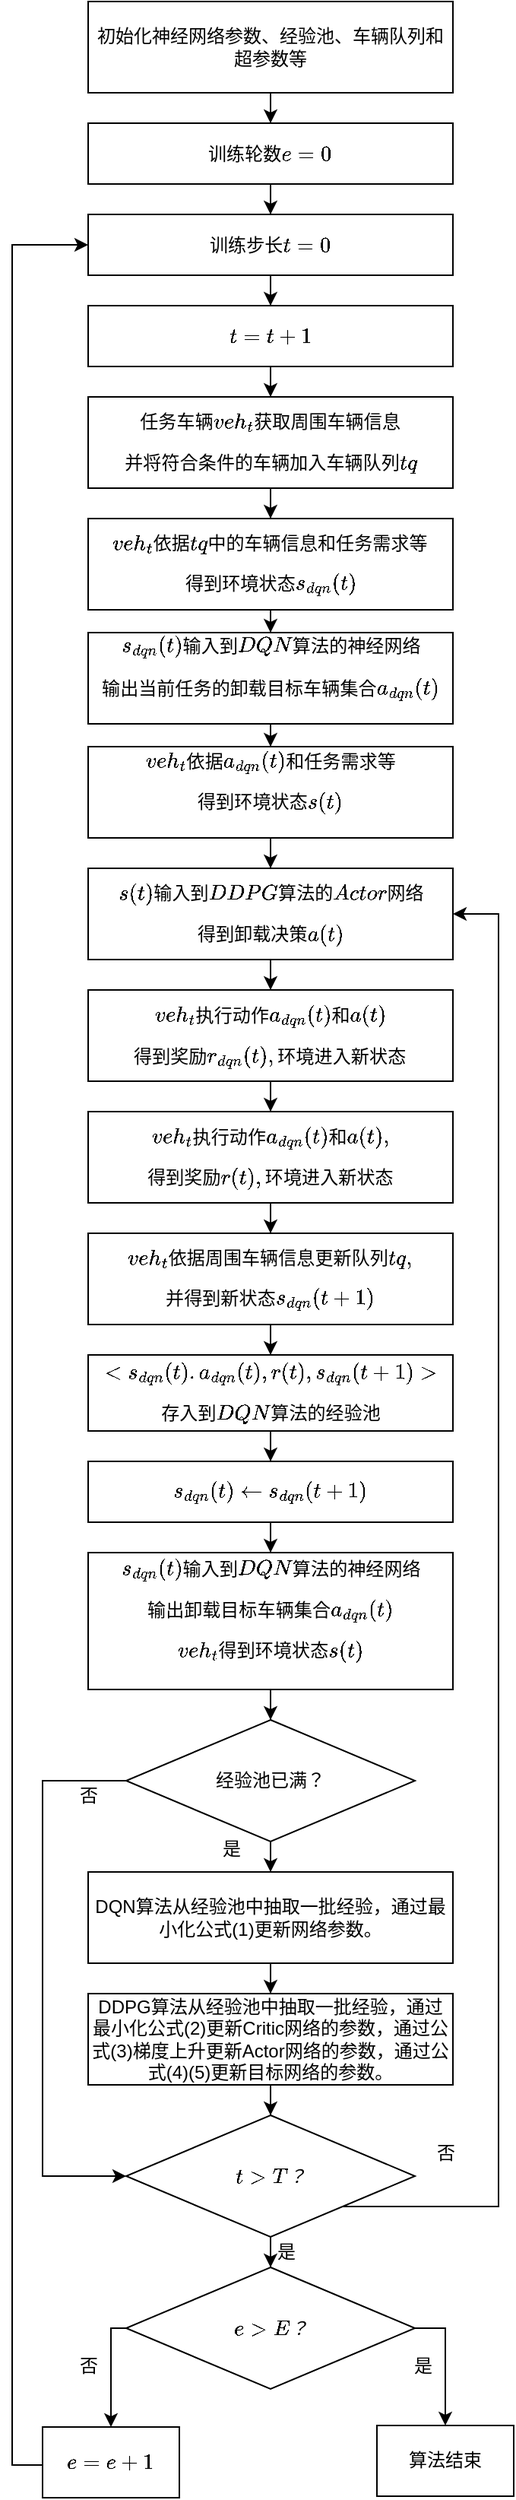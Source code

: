 <mxfile version="21.1.1" type="github">
  <diagram name="第 1 页" id="EVr2FbUu_5whW3HEHd_x">
    <mxGraphModel dx="1434" dy="774" grid="1" gridSize="10" guides="1" tooltips="1" connect="1" arrows="1" fold="1" page="1" pageScale="1" pageWidth="827" pageHeight="1169" math="1" shadow="0">
      <root>
        <mxCell id="0" />
        <mxCell id="1" parent="0" />
        <mxCell id="bQ_3Dq-dYB9fH8gbYfWu-5" value="" style="edgeStyle=orthogonalEdgeStyle;rounded=0;orthogonalLoop=1;jettySize=auto;html=1;" parent="1" source="bQ_3Dq-dYB9fH8gbYfWu-1" target="bQ_3Dq-dYB9fH8gbYfWu-4" edge="1">
          <mxGeometry relative="1" as="geometry" />
        </mxCell>
        <mxCell id="bQ_3Dq-dYB9fH8gbYfWu-1" value="&lt;font style=&quot;font-size: 12px;&quot;&gt;初始化神经网络参数、经验池、车辆队列和超参数等&lt;/font&gt;" style="rounded=0;whiteSpace=wrap;html=1;" parent="1" vertex="1">
          <mxGeometry x="320" y="120" width="240" height="60" as="geometry" />
        </mxCell>
        <mxCell id="bQ_3Dq-dYB9fH8gbYfWu-7" value="" style="edgeStyle=orthogonalEdgeStyle;rounded=0;orthogonalLoop=1;jettySize=auto;html=1;" parent="1" source="bQ_3Dq-dYB9fH8gbYfWu-4" target="bQ_3Dq-dYB9fH8gbYfWu-6" edge="1">
          <mxGeometry relative="1" as="geometry" />
        </mxCell>
        <mxCell id="bQ_3Dq-dYB9fH8gbYfWu-4" value="$$训练轮数e=0$$" style="rounded=0;whiteSpace=wrap;html=1;" parent="1" vertex="1">
          <mxGeometry x="320" y="200" width="240" height="40" as="geometry" />
        </mxCell>
        <mxCell id="bQ_3Dq-dYB9fH8gbYfWu-9" value="" style="edgeStyle=orthogonalEdgeStyle;rounded=0;orthogonalLoop=1;jettySize=auto;html=1;" parent="1" source="bQ_3Dq-dYB9fH8gbYfWu-6" target="bQ_3Dq-dYB9fH8gbYfWu-8" edge="1">
          <mxGeometry relative="1" as="geometry" />
        </mxCell>
        <mxCell id="bQ_3Dq-dYB9fH8gbYfWu-6" value="$$训练步长t=0$$" style="rounded=0;whiteSpace=wrap;html=1;" parent="1" vertex="1">
          <mxGeometry x="320" y="260" width="240" height="40" as="geometry" />
        </mxCell>
        <mxCell id="bQ_3Dq-dYB9fH8gbYfWu-11" value="" style="edgeStyle=orthogonalEdgeStyle;rounded=0;orthogonalLoop=1;jettySize=auto;html=1;" parent="1" source="bQ_3Dq-dYB9fH8gbYfWu-8" target="bQ_3Dq-dYB9fH8gbYfWu-10" edge="1">
          <mxGeometry relative="1" as="geometry" />
        </mxCell>
        <mxCell id="bQ_3Dq-dYB9fH8gbYfWu-8" value="$$t=t+1$$" style="rounded=0;whiteSpace=wrap;html=1;" parent="1" vertex="1">
          <mxGeometry x="320" y="320" width="240" height="40" as="geometry" />
        </mxCell>
        <mxCell id="bQ_3Dq-dYB9fH8gbYfWu-13" value="" style="edgeStyle=orthogonalEdgeStyle;rounded=0;orthogonalLoop=1;jettySize=auto;html=1;" parent="1" source="bQ_3Dq-dYB9fH8gbYfWu-10" target="bQ_3Dq-dYB9fH8gbYfWu-12" edge="1">
          <mxGeometry relative="1" as="geometry" />
        </mxCell>
        <mxCell id="bQ_3Dq-dYB9fH8gbYfWu-10" value="&lt;div&gt;$$任务车辆veh_t获取周围车辆信息$$&lt;/div&gt;&lt;div&gt;$$并将符合条件的车辆加入车辆队列tq$$&lt;/div&gt;" style="rounded=0;whiteSpace=wrap;html=1;" parent="1" vertex="1">
          <mxGeometry x="320" y="380" width="240" height="60" as="geometry" />
        </mxCell>
        <mxCell id="bQ_3Dq-dYB9fH8gbYfWu-15" value="" style="edgeStyle=orthogonalEdgeStyle;rounded=0;orthogonalLoop=1;jettySize=auto;html=1;" parent="1" source="bQ_3Dq-dYB9fH8gbYfWu-12" target="bQ_3Dq-dYB9fH8gbYfWu-14" edge="1">
          <mxGeometry relative="1" as="geometry" />
        </mxCell>
        <mxCell id="bQ_3Dq-dYB9fH8gbYfWu-12" value="&lt;div&gt;$$veh_t依据tq中的车辆信息和任务需求等$$&lt;/div&gt;&lt;div&gt;$$得到环境状态s_{dqn}(t)$$&lt;/div&gt;" style="rounded=0;whiteSpace=wrap;html=1;" parent="1" vertex="1">
          <mxGeometry x="320" y="460" width="240" height="60" as="geometry" />
        </mxCell>
        <mxCell id="bQ_3Dq-dYB9fH8gbYfWu-17" value="" style="edgeStyle=orthogonalEdgeStyle;rounded=0;orthogonalLoop=1;jettySize=auto;html=1;" parent="1" source="bQ_3Dq-dYB9fH8gbYfWu-14" target="bQ_3Dq-dYB9fH8gbYfWu-16" edge="1">
          <mxGeometry relative="1" as="geometry" />
        </mxCell>
        <mxCell id="bQ_3Dq-dYB9fH8gbYfWu-14" value="&lt;div&gt;$$s_{dqn}(t)输入到DQN算法的神经网络$$&lt;/div&gt;&lt;div&gt;$$输出当前任务的卸载目标车辆集合a_{dqn}(t)$$&lt;br&gt;&lt;/div&gt;" style="rounded=0;whiteSpace=wrap;html=1;" parent="1" vertex="1">
          <mxGeometry x="320" y="535" width="240" height="60" as="geometry" />
        </mxCell>
        <mxCell id="bQ_3Dq-dYB9fH8gbYfWu-19" value="" style="edgeStyle=orthogonalEdgeStyle;rounded=0;orthogonalLoop=1;jettySize=auto;html=1;" parent="1" source="bQ_3Dq-dYB9fH8gbYfWu-16" target="bQ_3Dq-dYB9fH8gbYfWu-18" edge="1">
          <mxGeometry relative="1" as="geometry" />
        </mxCell>
        <mxCell id="bQ_3Dq-dYB9fH8gbYfWu-16" value="&lt;div&gt;$$veh_t依据a_{dqn}(t)和任务需求等$$&lt;/div&gt;&lt;div&gt;$$得到环境状态s(t)$$&lt;br&gt;&lt;/div&gt;" style="rounded=0;whiteSpace=wrap;html=1;" parent="1" vertex="1">
          <mxGeometry x="320" y="610" width="240" height="60" as="geometry" />
        </mxCell>
        <mxCell id="bQ_3Dq-dYB9fH8gbYfWu-21" value="" style="edgeStyle=orthogonalEdgeStyle;rounded=0;orthogonalLoop=1;jettySize=auto;html=1;" parent="1" source="bQ_3Dq-dYB9fH8gbYfWu-18" target="bQ_3Dq-dYB9fH8gbYfWu-20" edge="1">
          <mxGeometry relative="1" as="geometry" />
        </mxCell>
        <mxCell id="bQ_3Dq-dYB9fH8gbYfWu-18" value="&lt;div&gt;&lt;br&gt;&lt;/div&gt;&lt;div&gt;$$s(t)输入到DDPG算法的Actor网络$$&lt;/div&gt;&lt;div&gt;$$得到卸载决策a(t)$$&lt;br&gt;&lt;/div&gt;" style="rounded=0;whiteSpace=wrap;html=1;" parent="1" vertex="1">
          <mxGeometry x="320" y="690" width="240" height="60" as="geometry" />
        </mxCell>
        <mxCell id="bQ_3Dq-dYB9fH8gbYfWu-23" value="" style="edgeStyle=orthogonalEdgeStyle;rounded=0;orthogonalLoop=1;jettySize=auto;html=1;" parent="1" source="bQ_3Dq-dYB9fH8gbYfWu-20" target="bQ_3Dq-dYB9fH8gbYfWu-22" edge="1">
          <mxGeometry relative="1" as="geometry" />
        </mxCell>
        <mxCell id="bQ_3Dq-dYB9fH8gbYfWu-20" value="&lt;div&gt;&lt;br&gt;&lt;/div&gt;&lt;div&gt;$$veh_t执行动作a_{dqn}(t)和a(t)$$&lt;/div&gt;&lt;div&gt;$$得到奖励r_{dqn}(t),环境进入新状态$$&lt;br&gt;&lt;/div&gt;" style="rounded=0;whiteSpace=wrap;html=1;" parent="1" vertex="1">
          <mxGeometry x="320" y="770" width="240" height="60" as="geometry" />
        </mxCell>
        <mxCell id="bQ_3Dq-dYB9fH8gbYfWu-25" value="" style="edgeStyle=orthogonalEdgeStyle;rounded=0;orthogonalLoop=1;jettySize=auto;html=1;" parent="1" source="bQ_3Dq-dYB9fH8gbYfWu-22" target="bQ_3Dq-dYB9fH8gbYfWu-24" edge="1">
          <mxGeometry relative="1" as="geometry" />
        </mxCell>
        <mxCell id="bQ_3Dq-dYB9fH8gbYfWu-22" value="&lt;div&gt;&lt;br&gt;&lt;/div&gt;&lt;div&gt;$$veh_t执行动作a_{dqn}(t)和a(t),$$&lt;/div&gt;&lt;div&gt;$$得到奖励r(t),环境进入新状态$$&lt;br&gt;&lt;/div&gt;" style="rounded=0;whiteSpace=wrap;html=1;" parent="1" vertex="1">
          <mxGeometry x="320" y="850" width="240" height="60" as="geometry" />
        </mxCell>
        <mxCell id="bQ_3Dq-dYB9fH8gbYfWu-31" value="" style="edgeStyle=orthogonalEdgeStyle;rounded=0;orthogonalLoop=1;jettySize=auto;html=1;" parent="1" source="bQ_3Dq-dYB9fH8gbYfWu-24" target="bQ_3Dq-dYB9fH8gbYfWu-30" edge="1">
          <mxGeometry relative="1" as="geometry" />
        </mxCell>
        <mxCell id="bQ_3Dq-dYB9fH8gbYfWu-24" value="&lt;div&gt;&lt;br&gt;&lt;/div&gt;&lt;div&gt;$$veh_t依据周围车辆信息更新队列tq,$$&lt;/div&gt;&lt;div&gt;$$并得到新状态s_{dqn}(t+1)$$&lt;br&gt;&lt;/div&gt;" style="rounded=0;whiteSpace=wrap;html=1;" parent="1" vertex="1">
          <mxGeometry x="320" y="930" width="240" height="60" as="geometry" />
        </mxCell>
        <mxCell id="bQ_3Dq-dYB9fH8gbYfWu-46" value="" style="edgeStyle=orthogonalEdgeStyle;rounded=0;orthogonalLoop=1;jettySize=auto;html=1;" parent="1" source="bQ_3Dq-dYB9fH8gbYfWu-27" target="bQ_3Dq-dYB9fH8gbYfWu-36" edge="1">
          <mxGeometry relative="1" as="geometry" />
        </mxCell>
        <mxCell id="bQ_3Dq-dYB9fH8gbYfWu-27" value="&lt;br&gt;&lt;div&gt;$$s_{dqn}(t) \leftarrow s_{dqn}(t+1)$$&lt;br&gt;&lt;/div&gt;" style="rounded=0;whiteSpace=wrap;html=1;" parent="1" vertex="1">
          <mxGeometry x="320" y="1080" width="240" height="40" as="geometry" />
        </mxCell>
        <mxCell id="bQ_3Dq-dYB9fH8gbYfWu-32" value="" style="edgeStyle=orthogonalEdgeStyle;rounded=0;orthogonalLoop=1;jettySize=auto;html=1;" parent="1" source="bQ_3Dq-dYB9fH8gbYfWu-30" target="bQ_3Dq-dYB9fH8gbYfWu-27" edge="1">
          <mxGeometry relative="1" as="geometry" />
        </mxCell>
        <mxCell id="bQ_3Dq-dYB9fH8gbYfWu-30" value="&lt;div&gt;&lt;br&gt;&lt;/div&gt;&lt;div&gt;$$&amp;lt;s_{dqn}(t).a_{dqn}(t),r(t),s_{dqn}(t+1)&amp;gt;$$&lt;/div&gt;&lt;div&gt;$$存入到DQN算法的经验池$$&lt;/div&gt;&lt;div&gt;&lt;br&gt;&lt;/div&gt;" style="rounded=0;whiteSpace=wrap;html=1;" parent="1" vertex="1">
          <mxGeometry x="320" y="1010" width="240" height="50" as="geometry" />
        </mxCell>
        <mxCell id="bQ_3Dq-dYB9fH8gbYfWu-42" value="" style="edgeStyle=orthogonalEdgeStyle;rounded=0;orthogonalLoop=1;jettySize=auto;html=1;" parent="1" source="bQ_3Dq-dYB9fH8gbYfWu-36" target="bQ_3Dq-dYB9fH8gbYfWu-41" edge="1">
          <mxGeometry relative="1" as="geometry" />
        </mxCell>
        <mxCell id="bQ_3Dq-dYB9fH8gbYfWu-36" value="&lt;div&gt;$$s_{dqn}(t)输入到DQN算法的神经网络$$&lt;/div&gt;&lt;div&gt;$$输出卸载目标车辆集合a_{dqn}(t)$$&lt;/div&gt;&lt;div&gt;$$veh_t得到环境状态s(t)$$&lt;br&gt;&lt;/div&gt;" style="rounded=0;whiteSpace=wrap;html=1;" parent="1" vertex="1">
          <mxGeometry x="320" y="1140" width="240" height="90" as="geometry" />
        </mxCell>
        <mxCell id="bQ_3Dq-dYB9fH8gbYfWu-44" value="" style="edgeStyle=orthogonalEdgeStyle;rounded=0;orthogonalLoop=1;jettySize=auto;html=1;" parent="1" source="bQ_3Dq-dYB9fH8gbYfWu-41" target="bQ_3Dq-dYB9fH8gbYfWu-43" edge="1">
          <mxGeometry relative="1" as="geometry" />
        </mxCell>
        <mxCell id="bQ_3Dq-dYB9fH8gbYfWu-53" style="edgeStyle=orthogonalEdgeStyle;rounded=0;orthogonalLoop=1;jettySize=auto;html=1;exitX=0;exitY=0.5;exitDx=0;exitDy=0;entryX=0;entryY=0.5;entryDx=0;entryDy=0;" parent="1" source="bQ_3Dq-dYB9fH8gbYfWu-41" target="bQ_3Dq-dYB9fH8gbYfWu-52" edge="1">
          <mxGeometry relative="1" as="geometry">
            <Array as="points">
              <mxPoint x="290" y="1290" />
              <mxPoint x="290" y="1550" />
            </Array>
          </mxGeometry>
        </mxCell>
        <mxCell id="bQ_3Dq-dYB9fH8gbYfWu-41" value="&lt;font face=&quot;宋体&quot;&gt;经验池已满&lt;/font&gt;？" style="rhombus;whiteSpace=wrap;html=1;" parent="1" vertex="1">
          <mxGeometry x="345" y="1250" width="190" height="80" as="geometry" />
        </mxCell>
        <mxCell id="bQ_3Dq-dYB9fH8gbYfWu-49" value="" style="edgeStyle=orthogonalEdgeStyle;rounded=0;orthogonalLoop=1;jettySize=auto;html=1;" parent="1" source="bQ_3Dq-dYB9fH8gbYfWu-43" target="bQ_3Dq-dYB9fH8gbYfWu-48" edge="1">
          <mxGeometry relative="1" as="geometry" />
        </mxCell>
        <mxCell id="bQ_3Dq-dYB9fH8gbYfWu-43" value="DQN算法从经验池中抽取一批经验，通过最小化公式(1)更新网络参数。" style="whiteSpace=wrap;html=1;" parent="1" vertex="1">
          <mxGeometry x="320" y="1350" width="240" height="60" as="geometry" />
        </mxCell>
        <mxCell id="bQ_3Dq-dYB9fH8gbYfWu-45" value="是" style="text;html=1;align=center;verticalAlign=middle;resizable=0;points=[];autosize=1;strokeColor=none;fillColor=none;" parent="1" vertex="1">
          <mxGeometry x="394" y="1320" width="40" height="30" as="geometry" />
        </mxCell>
        <mxCell id="bQ_3Dq-dYB9fH8gbYfWu-59" value="" style="edgeStyle=orthogonalEdgeStyle;rounded=0;orthogonalLoop=1;jettySize=auto;html=1;" parent="1" source="bQ_3Dq-dYB9fH8gbYfWu-48" target="bQ_3Dq-dYB9fH8gbYfWu-52" edge="1">
          <mxGeometry relative="1" as="geometry" />
        </mxCell>
        <mxCell id="bQ_3Dq-dYB9fH8gbYfWu-48" value="DDPG算法从经验池中抽取一批经验，通过最小化公式(2)更新Critic网络的参数，通过公式(3)梯度上升更新Actor网络的参数，通过公式(4)(5)更新目标网络的参数。" style="whiteSpace=wrap;html=1;" parent="1" vertex="1">
          <mxGeometry x="320" y="1430" width="240" height="60" as="geometry" />
        </mxCell>
        <mxCell id="bQ_3Dq-dYB9fH8gbYfWu-55" style="edgeStyle=orthogonalEdgeStyle;rounded=0;orthogonalLoop=1;jettySize=auto;html=1;entryX=1;entryY=0.5;entryDx=0;entryDy=0;" parent="1" source="bQ_3Dq-dYB9fH8gbYfWu-52" target="bQ_3Dq-dYB9fH8gbYfWu-18" edge="1">
          <mxGeometry relative="1" as="geometry">
            <Array as="points">
              <mxPoint x="590" y="1570" />
              <mxPoint x="590" y="720" />
            </Array>
          </mxGeometry>
        </mxCell>
        <mxCell id="bQ_3Dq-dYB9fH8gbYfWu-58" value="" style="edgeStyle=orthogonalEdgeStyle;rounded=0;orthogonalLoop=1;jettySize=auto;html=1;" parent="1" source="bQ_3Dq-dYB9fH8gbYfWu-52" target="bQ_3Dq-dYB9fH8gbYfWu-57" edge="1">
          <mxGeometry relative="1" as="geometry" />
        </mxCell>
        <mxCell id="bQ_3Dq-dYB9fH8gbYfWu-52" value="$$t&amp;gt;T？$$" style="rhombus;whiteSpace=wrap;html=1;" parent="1" vertex="1">
          <mxGeometry x="345" y="1510" width="190" height="80" as="geometry" />
        </mxCell>
        <mxCell id="bQ_3Dq-dYB9fH8gbYfWu-54" value="否" style="text;html=1;align=center;verticalAlign=middle;resizable=0;points=[];autosize=1;strokeColor=none;fillColor=none;" parent="1" vertex="1">
          <mxGeometry x="300" y="1285" width="40" height="30" as="geometry" />
        </mxCell>
        <mxCell id="bQ_3Dq-dYB9fH8gbYfWu-56" value="否" style="text;html=1;align=center;verticalAlign=middle;resizable=0;points=[];autosize=1;strokeColor=none;fillColor=none;" parent="1" vertex="1">
          <mxGeometry x="535" y="1520" width="40" height="30" as="geometry" />
        </mxCell>
        <mxCell id="Hhez9KuWtLr5yKd_W9tP-2" style="edgeStyle=orthogonalEdgeStyle;rounded=0;orthogonalLoop=1;jettySize=auto;html=1;entryX=0.5;entryY=0;entryDx=0;entryDy=0;" edge="1" parent="1" source="bQ_3Dq-dYB9fH8gbYfWu-57" target="bQ_3Dq-dYB9fH8gbYfWu-61">
          <mxGeometry relative="1" as="geometry">
            <Array as="points">
              <mxPoint x="335" y="1650" />
            </Array>
          </mxGeometry>
        </mxCell>
        <mxCell id="Hhez9KuWtLr5yKd_W9tP-6" style="edgeStyle=orthogonalEdgeStyle;rounded=0;orthogonalLoop=1;jettySize=auto;html=1;exitX=1;exitY=0.5;exitDx=0;exitDy=0;entryX=0.5;entryY=0;entryDx=0;entryDy=0;" edge="1" parent="1" source="bQ_3Dq-dYB9fH8gbYfWu-57" target="Hhez9KuWtLr5yKd_W9tP-3">
          <mxGeometry relative="1" as="geometry" />
        </mxCell>
        <mxCell id="bQ_3Dq-dYB9fH8gbYfWu-57" value="$$e&amp;gt;E？$$" style="rhombus;whiteSpace=wrap;html=1;" parent="1" vertex="1">
          <mxGeometry x="345" y="1610" width="190" height="80" as="geometry" />
        </mxCell>
        <mxCell id="bQ_3Dq-dYB9fH8gbYfWu-60" value="是" style="text;html=1;align=center;verticalAlign=middle;resizable=0;points=[];autosize=1;strokeColor=none;fillColor=none;" parent="1" vertex="1">
          <mxGeometry x="430" y="1585" width="40" height="30" as="geometry" />
        </mxCell>
        <mxCell id="bQ_3Dq-dYB9fH8gbYfWu-64" style="edgeStyle=orthogonalEdgeStyle;rounded=0;orthogonalLoop=1;jettySize=auto;html=1;" parent="1" source="bQ_3Dq-dYB9fH8gbYfWu-61" target="bQ_3Dq-dYB9fH8gbYfWu-6" edge="1">
          <mxGeometry relative="1" as="geometry">
            <Array as="points">
              <mxPoint x="270" y="1740" />
              <mxPoint x="270" y="280" />
            </Array>
          </mxGeometry>
        </mxCell>
        <mxCell id="bQ_3Dq-dYB9fH8gbYfWu-61" value="$$e=e+1$$" style="whiteSpace=wrap;html=1;" parent="1" vertex="1">
          <mxGeometry x="290" y="1715" width="90" height="46.5" as="geometry" />
        </mxCell>
        <mxCell id="bQ_3Dq-dYB9fH8gbYfWu-63" value="否" style="text;html=1;align=center;verticalAlign=middle;resizable=0;points=[];autosize=1;strokeColor=none;fillColor=none;" parent="1" vertex="1">
          <mxGeometry x="300" y="1660" width="40" height="30" as="geometry" />
        </mxCell>
        <mxCell id="bQ_3Dq-dYB9fH8gbYfWu-70" value="是" style="text;html=1;align=center;verticalAlign=middle;resizable=0;points=[];autosize=1;strokeColor=none;fillColor=none;" parent="1" vertex="1">
          <mxGeometry x="520" y="1660" width="40" height="30" as="geometry" />
        </mxCell>
        <mxCell id="Hhez9KuWtLr5yKd_W9tP-3" value="算法结束" style="whiteSpace=wrap;html=1;" vertex="1" parent="1">
          <mxGeometry x="510" y="1714" width="90" height="46.5" as="geometry" />
        </mxCell>
      </root>
    </mxGraphModel>
  </diagram>
</mxfile>
